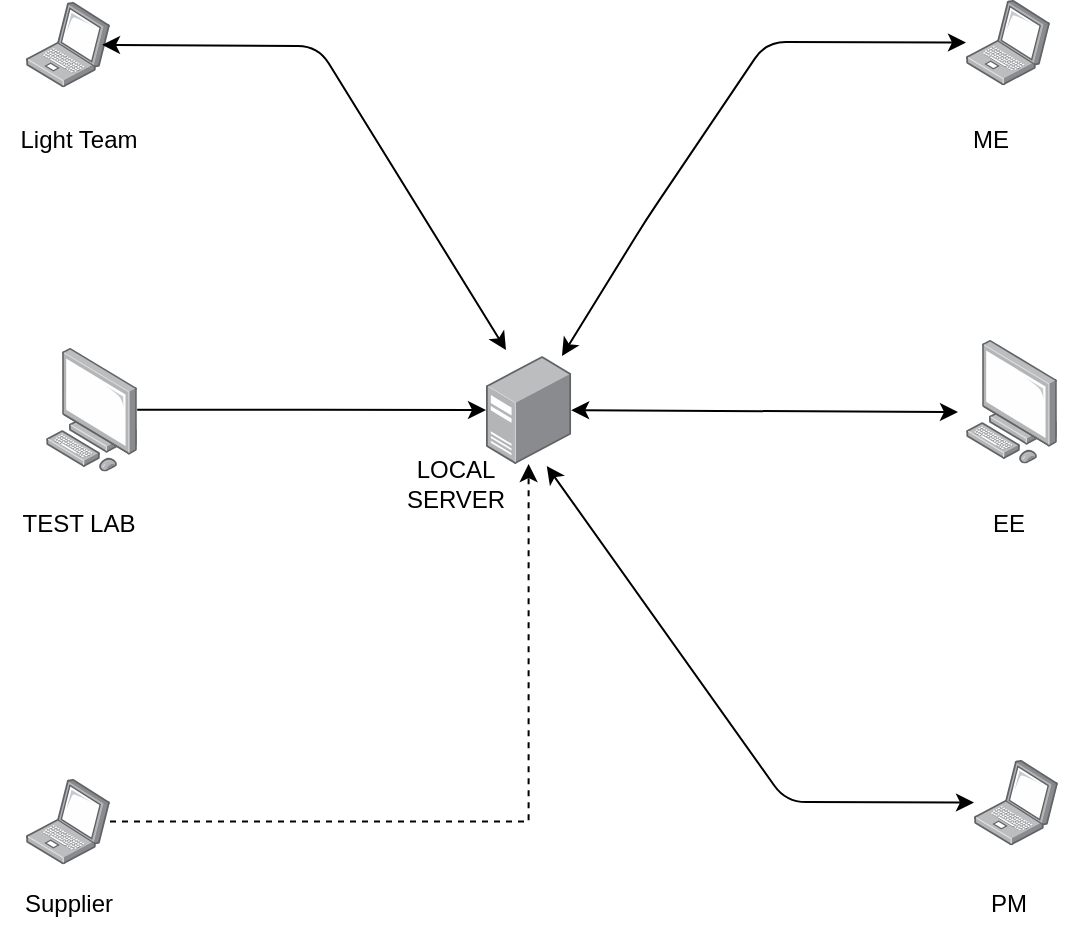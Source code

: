 <mxfile version="12.2.6" type="github" pages="1"><diagram id="BObuhlnBwYpWNwzDs8z9" name="Page-1"><mxGraphModel dx="1173" dy="623" grid="1" gridSize="10" guides="1" tooltips="1" connect="1" arrows="1" fold="1" page="1" pageScale="1" pageWidth="850" pageHeight="1100" math="0" shadow="0"><root><mxCell id="0"/><mxCell id="1" parent="0"/><mxCell id="YqkyJ_I91Zr8bjZnRpU--1" value="" style="points=[];aspect=fixed;html=1;align=center;shadow=0;dashed=0;image;image=img/lib/allied_telesis/computer_and_terminals/Laptop.svg;" vertex="1" parent="1"><mxGeometry x="660" y="160" width="42" height="42.6" as="geometry"/></mxCell><mxCell id="YqkyJ_I91Zr8bjZnRpU--2" value="" style="points=[];aspect=fixed;html=1;align=center;shadow=0;dashed=0;image;image=img/lib/allied_telesis/computer_and_terminals/Personal_Computer.svg;" vertex="1" parent="1"><mxGeometry x="660" y="330" width="45.6" height="61.8" as="geometry"/></mxCell><mxCell id="YqkyJ_I91Zr8bjZnRpU--3" value="" style="points=[];aspect=fixed;html=1;align=center;shadow=0;dashed=0;image;image=img/lib/allied_telesis/computer_and_terminals/Laptop.svg;" vertex="1" parent="1"><mxGeometry x="664" y="540" width="42" height="42.6" as="geometry"/></mxCell><mxCell id="YqkyJ_I91Zr8bjZnRpU--4" value="" style="points=[];aspect=fixed;html=1;align=center;shadow=0;dashed=0;image;image=img/lib/allied_telesis/computer_and_terminals/Server_Desktop.svg;" vertex="1" parent="1"><mxGeometry x="420" y="338" width="42.6" height="54" as="geometry"/></mxCell><mxCell id="YqkyJ_I91Zr8bjZnRpU--5" value="" style="points=[];aspect=fixed;html=1;align=center;shadow=0;dashed=0;image;image=img/lib/allied_telesis/computer_and_terminals/Laptop.svg;" vertex="1" parent="1"><mxGeometry x="190" y="161" width="42" height="42.6" as="geometry"/></mxCell><mxCell id="YqkyJ_I91Zr8bjZnRpU--16" style="edgeStyle=orthogonalEdgeStyle;rounded=0;orthogonalLoop=1;jettySize=auto;html=1;" edge="1" parent="1" source="YqkyJ_I91Zr8bjZnRpU--6" target="YqkyJ_I91Zr8bjZnRpU--4"><mxGeometry relative="1" as="geometry"/></mxCell><mxCell id="YqkyJ_I91Zr8bjZnRpU--6" value="" style="points=[];aspect=fixed;html=1;align=center;shadow=0;dashed=0;image;image=img/lib/allied_telesis/computer_and_terminals/Personal_Computer.svg;" vertex="1" parent="1"><mxGeometry x="200" y="334" width="45.6" height="61.8" as="geometry"/></mxCell><mxCell id="YqkyJ_I91Zr8bjZnRpU--18" style="edgeStyle=orthogonalEdgeStyle;rounded=0;orthogonalLoop=1;jettySize=auto;html=1;dashed=1;" edge="1" parent="1" source="YqkyJ_I91Zr8bjZnRpU--7" target="YqkyJ_I91Zr8bjZnRpU--4"><mxGeometry relative="1" as="geometry"/></mxCell><mxCell id="YqkyJ_I91Zr8bjZnRpU--7" value="" style="points=[];aspect=fixed;html=1;align=center;shadow=0;dashed=0;image;image=img/lib/allied_telesis/computer_and_terminals/Laptop.svg;" vertex="1" parent="1"><mxGeometry x="190" y="549.5" width="42" height="42.6" as="geometry"/></mxCell><mxCell id="YqkyJ_I91Zr8bjZnRpU--10" value="" style="endArrow=classic;startArrow=classic;html=1;" edge="1" parent="1" source="YqkyJ_I91Zr8bjZnRpU--4" target="YqkyJ_I91Zr8bjZnRpU--1"><mxGeometry width="50" height="50" relative="1" as="geometry"><mxPoint x="190" y="660" as="sourcePoint"/><mxPoint x="240" y="610" as="targetPoint"/><Array as="points"><mxPoint x="500" y="270"/><mxPoint x="560" y="181"/></Array></mxGeometry></mxCell><mxCell id="YqkyJ_I91Zr8bjZnRpU--11" value="" style="endArrow=classic;startArrow=classic;html=1;entryX=-0.088;entryY=0.583;entryDx=0;entryDy=0;entryPerimeter=0;" edge="1" parent="1" source="YqkyJ_I91Zr8bjZnRpU--4" target="YqkyJ_I91Zr8bjZnRpU--2"><mxGeometry width="50" height="50" relative="1" as="geometry"><mxPoint x="467.983" y="348" as="sourcePoint"/><mxPoint x="670" y="191.248" as="targetPoint"/><Array as="points"/></mxGeometry></mxCell><mxCell id="YqkyJ_I91Zr8bjZnRpU--12" value="" style="endArrow=classic;startArrow=classic;html=1;exitX=0.713;exitY=1.018;exitDx=0;exitDy=0;exitPerimeter=0;" edge="1" parent="1" source="YqkyJ_I91Zr8bjZnRpU--4" target="YqkyJ_I91Zr8bjZnRpU--3"><mxGeometry width="50" height="50" relative="1" as="geometry"><mxPoint x="472.6" y="375.102" as="sourcePoint"/><mxPoint x="665.987" y="376.029" as="targetPoint"/><Array as="points"><mxPoint x="570" y="561"/></Array></mxGeometry></mxCell><mxCell id="YqkyJ_I91Zr8bjZnRpU--20" value="LOCAL SERVER" style="text;html=1;strokeColor=none;fillColor=none;align=center;verticalAlign=middle;whiteSpace=wrap;rounded=0;" vertex="1" parent="1"><mxGeometry x="384.5" y="392" width="40" height="20" as="geometry"/></mxCell><mxCell id="YqkyJ_I91Zr8bjZnRpU--21" value="Light Team" style="text;html=1;strokeColor=none;fillColor=none;align=center;verticalAlign=middle;whiteSpace=wrap;rounded=0;" vertex="1" parent="1"><mxGeometry x="183" y="210" width="67" height="40" as="geometry"/></mxCell><mxCell id="YqkyJ_I91Zr8bjZnRpU--22" value="TEST LAB" style="text;html=1;strokeColor=none;fillColor=none;align=center;verticalAlign=middle;whiteSpace=wrap;rounded=0;" vertex="1" parent="1"><mxGeometry x="183" y="402" width="67" height="40" as="geometry"/></mxCell><mxCell id="YqkyJ_I91Zr8bjZnRpU--23" value="Supplier" style="text;html=1;strokeColor=none;fillColor=none;align=center;verticalAlign=middle;whiteSpace=wrap;rounded=0;" vertex="1" parent="1"><mxGeometry x="177.5" y="592" width="67" height="40" as="geometry"/></mxCell><mxCell id="YqkyJ_I91Zr8bjZnRpU--24" value="ME" style="text;html=1;strokeColor=none;fillColor=none;align=center;verticalAlign=middle;whiteSpace=wrap;rounded=0;" vertex="1" parent="1"><mxGeometry x="638.5" y="210" width="67" height="40" as="geometry"/></mxCell><mxCell id="YqkyJ_I91Zr8bjZnRpU--25" value="PM" style="text;html=1;strokeColor=none;fillColor=none;align=center;verticalAlign=middle;whiteSpace=wrap;rounded=0;" vertex="1" parent="1"><mxGeometry x="647.5" y="592" width="67" height="40" as="geometry"/></mxCell><mxCell id="YqkyJ_I91Zr8bjZnRpU--26" value="EE" style="text;html=1;strokeColor=none;fillColor=none;align=center;verticalAlign=middle;whiteSpace=wrap;rounded=0;" vertex="1" parent="1"><mxGeometry x="647.5" y="402" width="67" height="40" as="geometry"/></mxCell><mxCell id="YqkyJ_I91Zr8bjZnRpU--27" value="" style="endArrow=classic;startArrow=classic;html=1;" edge="1" parent="1"><mxGeometry width="50" height="50" relative="1" as="geometry"><mxPoint x="430" y="335" as="sourcePoint"/><mxPoint x="228" y="182.414" as="targetPoint"/><Array as="points"><mxPoint x="336" y="183"/></Array></mxGeometry></mxCell></root></mxGraphModel></diagram></mxfile>